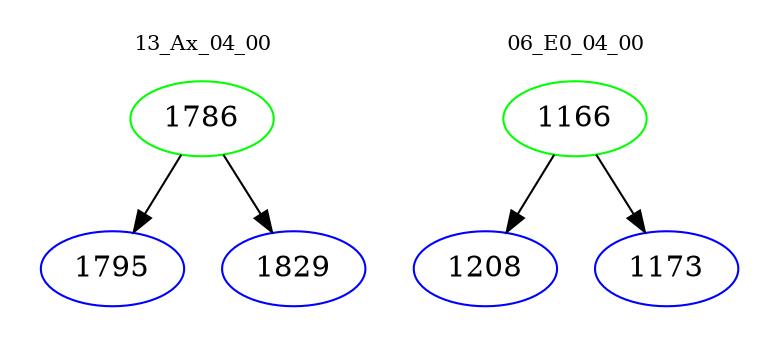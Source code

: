 digraph{
subgraph cluster_0 {
color = white
label = "13_Ax_04_00";
fontsize=10;
T0_1786 [label="1786", color="green"]
T0_1786 -> T0_1795 [color="black"]
T0_1795 [label="1795", color="blue"]
T0_1786 -> T0_1829 [color="black"]
T0_1829 [label="1829", color="blue"]
}
subgraph cluster_1 {
color = white
label = "06_E0_04_00";
fontsize=10;
T1_1166 [label="1166", color="green"]
T1_1166 -> T1_1208 [color="black"]
T1_1208 [label="1208", color="blue"]
T1_1166 -> T1_1173 [color="black"]
T1_1173 [label="1173", color="blue"]
}
}
